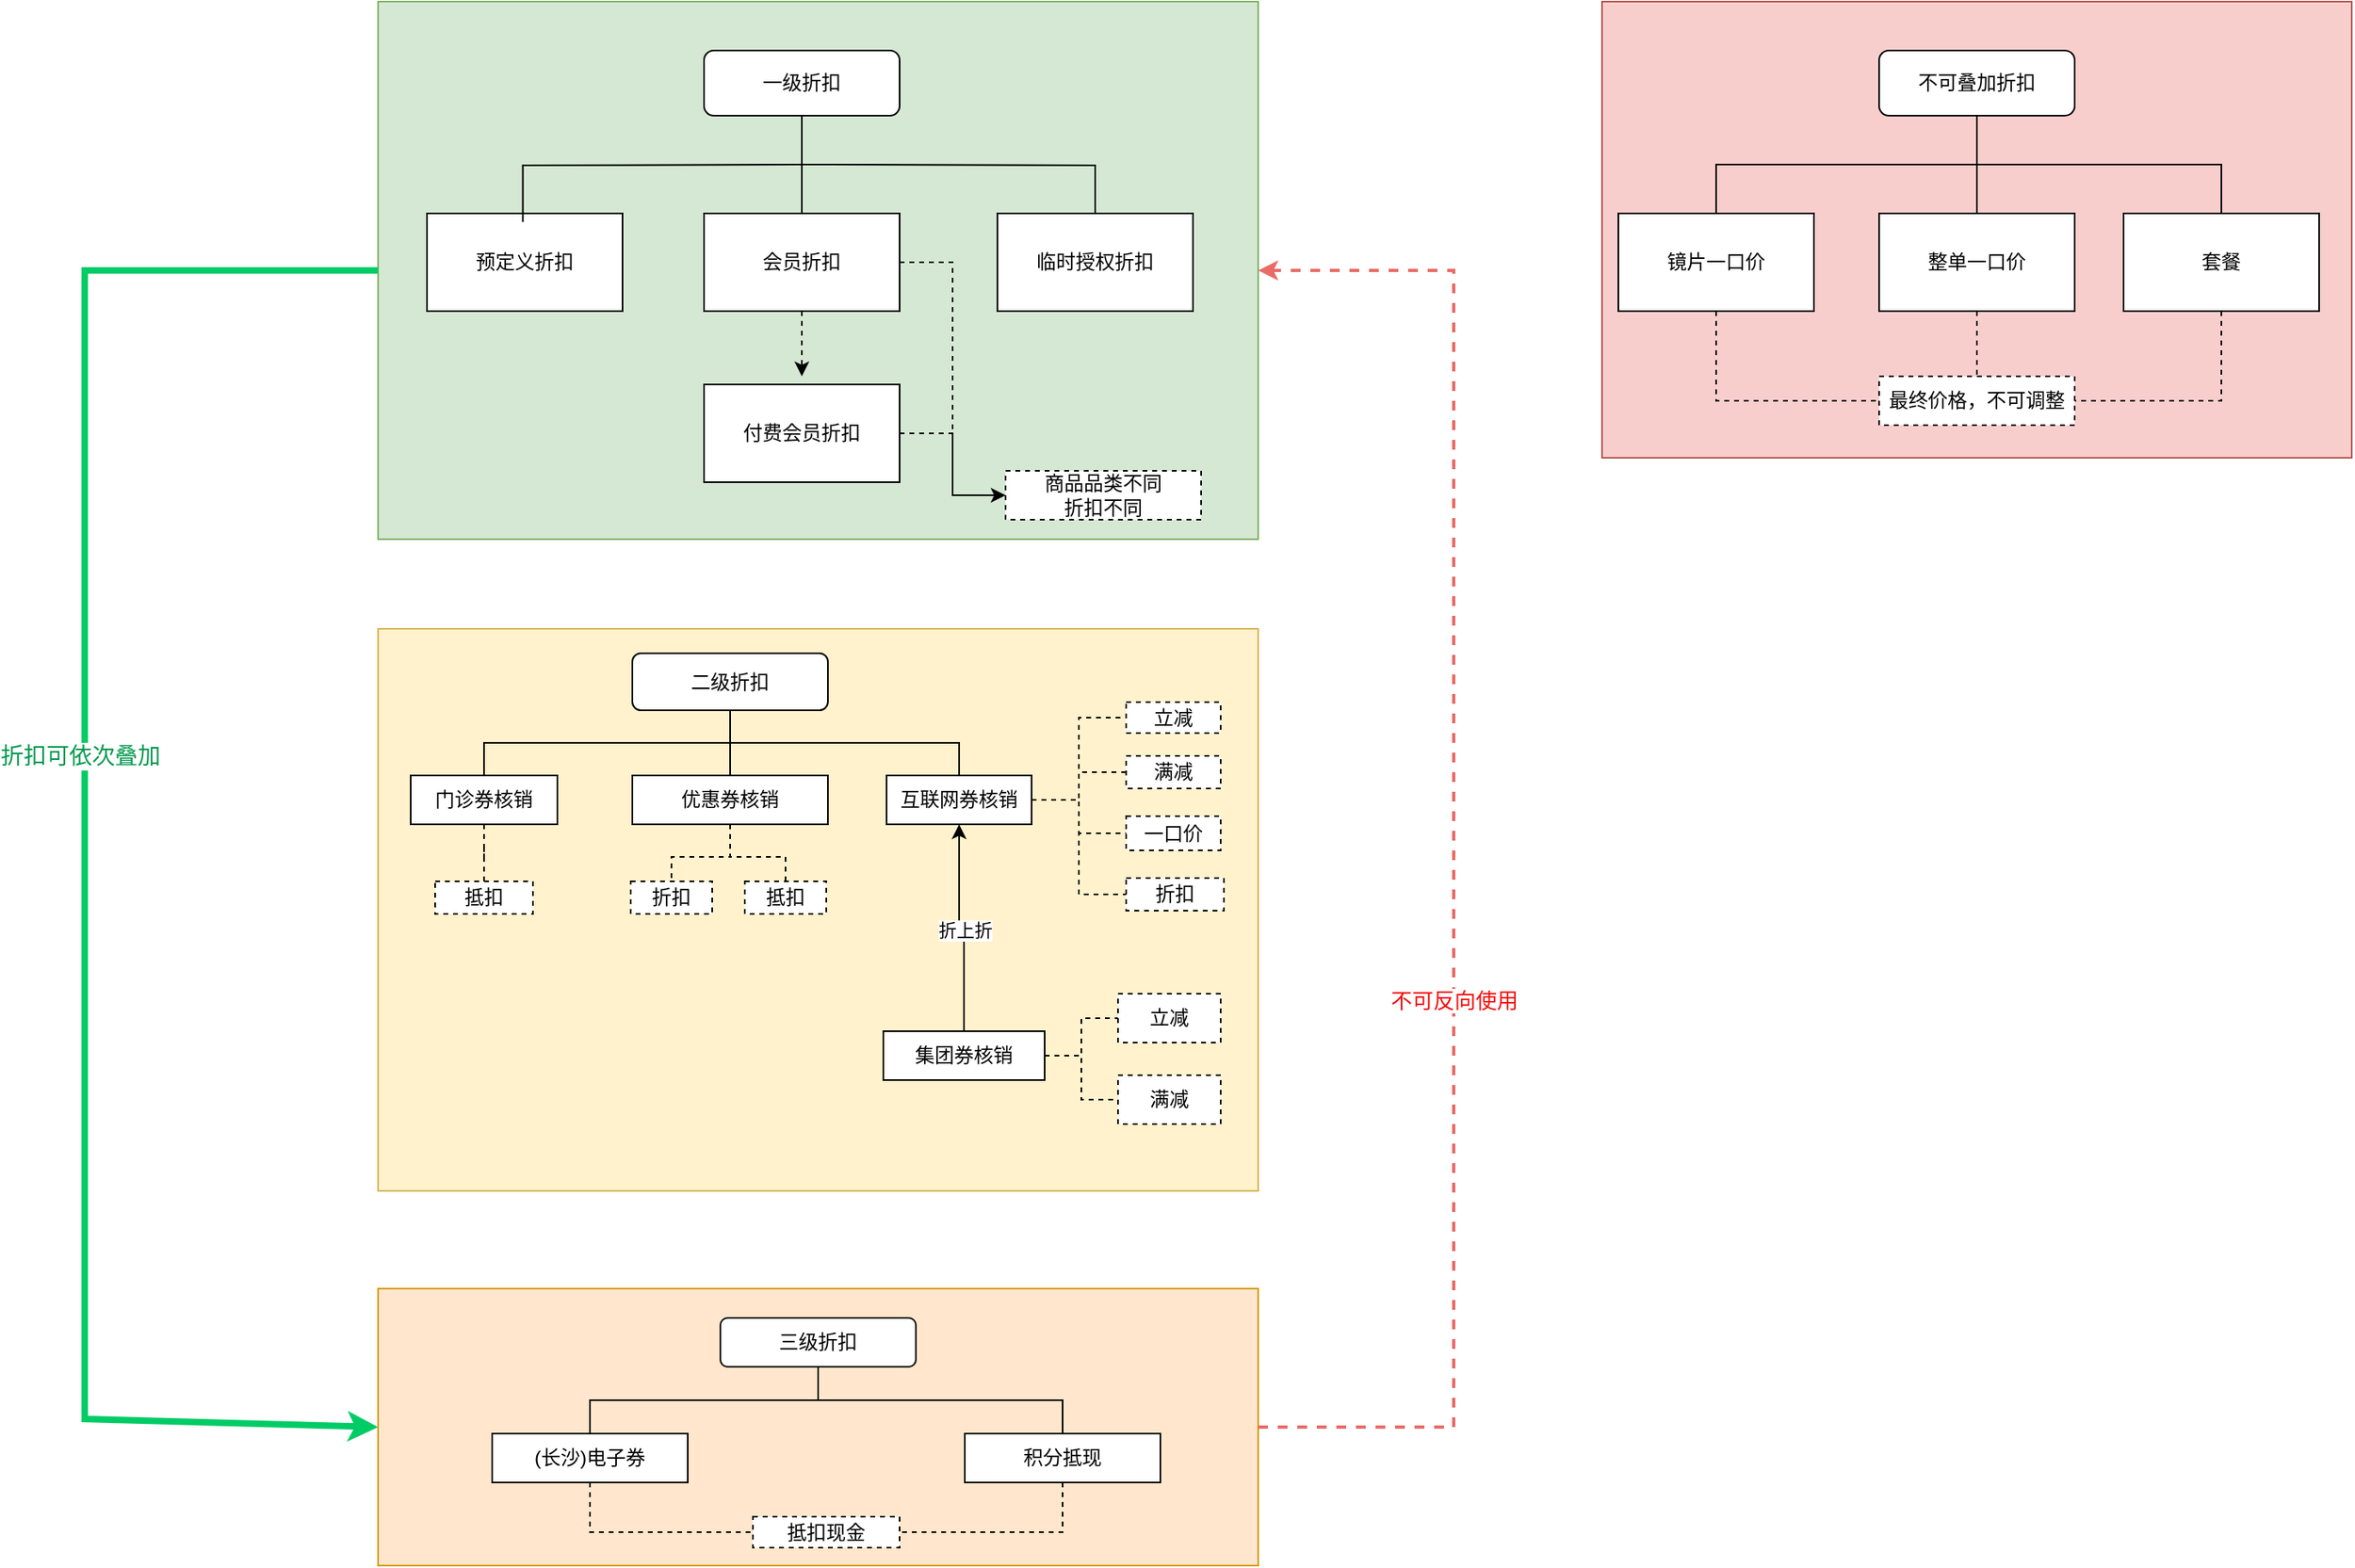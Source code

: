 <mxfile version="25.0.3">
  <diagram name="第 1 页" id="Qo05anvVhtGKLyieYhg1">
    <mxGraphModel dx="2480" dy="1160" grid="1" gridSize="10" guides="1" tooltips="1" connect="1" arrows="1" fold="1" page="1" pageScale="1" pageWidth="827" pageHeight="1169" math="0" shadow="0">
      <root>
        <mxCell id="0" />
        <mxCell id="1" parent="0" />
        <mxCell id="EUxthIYtTsblbdW1jSn8-45" value="" style="rounded=0;whiteSpace=wrap;html=1;fillColor=#f8cecc;strokeColor=#b85450;" vertex="1" parent="1">
          <mxGeometry x="611" y="290" width="460" height="280" as="geometry" />
        </mxCell>
        <mxCell id="EUxthIYtTsblbdW1jSn8-41" value="" style="rounded=0;whiteSpace=wrap;html=1;fillColor=#ffe6cc;strokeColor=#d79b00;" vertex="1" parent="1">
          <mxGeometry x="-140" y="1080" width="540" height="170" as="geometry" />
        </mxCell>
        <mxCell id="EUxthIYtTsblbdW1jSn8-34" value="" style="rounded=0;whiteSpace=wrap;html=1;fillColor=#fff2cc;strokeColor=#d6b656;" vertex="1" parent="1">
          <mxGeometry x="-140" y="675" width="540" height="345" as="geometry" />
        </mxCell>
        <mxCell id="EUxthIYtTsblbdW1jSn8-16" value="" style="rounded=0;whiteSpace=wrap;html=1;fillColor=#d5e8d4;strokeColor=#82b366;" vertex="1" parent="1">
          <mxGeometry x="-140" y="290" width="540" height="330" as="geometry" />
        </mxCell>
        <mxCell id="EUxthIYtTsblbdW1jSn8-14" style="edgeStyle=orthogonalEdgeStyle;rounded=0;orthogonalLoop=1;jettySize=auto;html=1;exitX=0.5;exitY=1;exitDx=0;exitDy=0;dashed=1;" edge="1" parent="1" source="EUxthIYtTsblbdW1jSn8-1">
          <mxGeometry relative="1" as="geometry">
            <mxPoint x="120" y="520" as="targetPoint" />
          </mxGeometry>
        </mxCell>
        <mxCell id="EUxthIYtTsblbdW1jSn8-59" style="edgeStyle=orthogonalEdgeStyle;rounded=0;orthogonalLoop=1;jettySize=auto;html=1;entryX=0;entryY=0.5;entryDx=0;entryDy=0;dashed=1;" edge="1" parent="1" source="EUxthIYtTsblbdW1jSn8-1" target="EUxthIYtTsblbdW1jSn8-58">
          <mxGeometry relative="1" as="geometry" />
        </mxCell>
        <mxCell id="EUxthIYtTsblbdW1jSn8-1" value="会员折扣" style="rounded=0;whiteSpace=wrap;html=1;" vertex="1" parent="1">
          <mxGeometry x="60" y="420" width="120" height="60" as="geometry" />
        </mxCell>
        <mxCell id="EUxthIYtTsblbdW1jSn8-2" value="付费会员折扣" style="rounded=0;whiteSpace=wrap;html=1;" vertex="1" parent="1">
          <mxGeometry x="60" y="525" width="120" height="60" as="geometry" />
        </mxCell>
        <mxCell id="EUxthIYtTsblbdW1jSn8-3" value="预定义折扣" style="rounded=0;whiteSpace=wrap;html=1;" vertex="1" parent="1">
          <mxGeometry x="-110" y="420" width="120" height="60" as="geometry" />
        </mxCell>
        <mxCell id="EUxthIYtTsblbdW1jSn8-75" style="edgeStyle=orthogonalEdgeStyle;rounded=0;orthogonalLoop=1;jettySize=auto;html=1;entryX=1;entryY=0.5;entryDx=0;entryDy=0;exitX=0.5;exitY=1;exitDx=0;exitDy=0;endArrow=none;endFill=0;dashed=1;" edge="1" parent="1" source="EUxthIYtTsblbdW1jSn8-4" target="EUxthIYtTsblbdW1jSn8-72">
          <mxGeometry relative="1" as="geometry" />
        </mxCell>
        <mxCell id="EUxthIYtTsblbdW1jSn8-4" value="套餐" style="rounded=0;whiteSpace=wrap;html=1;" vertex="1" parent="1">
          <mxGeometry x="931" y="420" width="120" height="60" as="geometry" />
        </mxCell>
        <mxCell id="EUxthIYtTsblbdW1jSn8-5" value="临时授权折扣" style="rounded=0;whiteSpace=wrap;html=1;" vertex="1" parent="1">
          <mxGeometry x="240" y="420" width="120" height="60" as="geometry" />
        </mxCell>
        <mxCell id="EUxthIYtTsblbdW1jSn8-76" style="edgeStyle=orthogonalEdgeStyle;rounded=0;orthogonalLoop=1;jettySize=auto;html=1;entryX=0.5;entryY=0;entryDx=0;entryDy=0;endArrow=none;endFill=0;dashed=1;" edge="1" parent="1" source="EUxthIYtTsblbdW1jSn8-6" target="EUxthIYtTsblbdW1jSn8-72">
          <mxGeometry relative="1" as="geometry" />
        </mxCell>
        <mxCell id="EUxthIYtTsblbdW1jSn8-6" value="整单一口价" style="rounded=0;whiteSpace=wrap;html=1;" vertex="1" parent="1">
          <mxGeometry x="781" y="420" width="120" height="60" as="geometry" />
        </mxCell>
        <mxCell id="EUxthIYtTsblbdW1jSn8-74" style="edgeStyle=orthogonalEdgeStyle;rounded=0;orthogonalLoop=1;jettySize=auto;html=1;entryX=0;entryY=0.5;entryDx=0;entryDy=0;exitX=0.5;exitY=1;exitDx=0;exitDy=0;endArrow=none;endFill=0;dashed=1;" edge="1" parent="1" source="EUxthIYtTsblbdW1jSn8-7" target="EUxthIYtTsblbdW1jSn8-72">
          <mxGeometry relative="1" as="geometry" />
        </mxCell>
        <mxCell id="EUxthIYtTsblbdW1jSn8-7" value="镜片一口价" style="rounded=0;whiteSpace=wrap;html=1;" vertex="1" parent="1">
          <mxGeometry x="621" y="420" width="120" height="60" as="geometry" />
        </mxCell>
        <mxCell id="EUxthIYtTsblbdW1jSn8-71" style="edgeStyle=orthogonalEdgeStyle;rounded=0;orthogonalLoop=1;jettySize=auto;html=1;entryX=1;entryY=0.5;entryDx=0;entryDy=0;endArrow=none;endFill=0;exitX=0.5;exitY=1;exitDx=0;exitDy=0;dashed=1;" edge="1" parent="1" source="EUxthIYtTsblbdW1jSn8-8" target="EUxthIYtTsblbdW1jSn8-69">
          <mxGeometry relative="1" as="geometry" />
        </mxCell>
        <mxCell id="EUxthIYtTsblbdW1jSn8-8" value="积分抵现" style="rounded=0;whiteSpace=wrap;html=1;" vertex="1" parent="1">
          <mxGeometry x="220" y="1169" width="120" height="30" as="geometry" />
        </mxCell>
        <mxCell id="EUxthIYtTsblbdW1jSn8-56" style="edgeStyle=orthogonalEdgeStyle;rounded=0;orthogonalLoop=1;jettySize=auto;html=1;entryX=0.5;entryY=0;entryDx=0;entryDy=0;endArrow=none;endFill=0;dashed=1;" edge="1" parent="1" source="EUxthIYtTsblbdW1jSn8-9" target="EUxthIYtTsblbdW1jSn8-54">
          <mxGeometry relative="1" as="geometry" />
        </mxCell>
        <mxCell id="EUxthIYtTsblbdW1jSn8-57" style="edgeStyle=orthogonalEdgeStyle;rounded=0;orthogonalLoop=1;jettySize=auto;html=1;entryX=0.5;entryY=0;entryDx=0;entryDy=0;endArrow=none;endFill=0;dashed=1;" edge="1" parent="1" source="EUxthIYtTsblbdW1jSn8-9" target="EUxthIYtTsblbdW1jSn8-55">
          <mxGeometry relative="1" as="geometry" />
        </mxCell>
        <mxCell id="EUxthIYtTsblbdW1jSn8-9" value="优惠券核销" style="rounded=0;whiteSpace=wrap;html=1;" vertex="1" parent="1">
          <mxGeometry x="16" y="765" width="120" height="30" as="geometry" />
        </mxCell>
        <mxCell id="EUxthIYtTsblbdW1jSn8-29" style="edgeStyle=orthogonalEdgeStyle;rounded=0;orthogonalLoop=1;jettySize=auto;html=1;entryX=0;entryY=0.5;entryDx=0;entryDy=0;endArrow=none;endFill=0;dashed=1;" edge="1" parent="1" source="EUxthIYtTsblbdW1jSn8-10" target="EUxthIYtTsblbdW1jSn8-23">
          <mxGeometry relative="1" as="geometry" />
        </mxCell>
        <mxCell id="EUxthIYtTsblbdW1jSn8-30" style="edgeStyle=orthogonalEdgeStyle;rounded=0;orthogonalLoop=1;jettySize=auto;html=1;entryX=0;entryY=0.5;entryDx=0;entryDy=0;endArrow=none;endFill=0;dashed=1;" edge="1" parent="1" source="EUxthIYtTsblbdW1jSn8-10" target="EUxthIYtTsblbdW1jSn8-24">
          <mxGeometry relative="1" as="geometry" />
        </mxCell>
        <mxCell id="EUxthIYtTsblbdW1jSn8-31" style="edgeStyle=orthogonalEdgeStyle;rounded=0;orthogonalLoop=1;jettySize=auto;html=1;entryX=0;entryY=0.5;entryDx=0;entryDy=0;endArrow=none;endFill=0;dashed=1;" edge="1" parent="1" source="EUxthIYtTsblbdW1jSn8-10" target="EUxthIYtTsblbdW1jSn8-25">
          <mxGeometry relative="1" as="geometry" />
        </mxCell>
        <mxCell id="EUxthIYtTsblbdW1jSn8-68" style="edgeStyle=orthogonalEdgeStyle;rounded=0;orthogonalLoop=1;jettySize=auto;html=1;entryX=0;entryY=0.5;entryDx=0;entryDy=0;endArrow=none;endFill=0;dashed=1;" edge="1" parent="1" source="EUxthIYtTsblbdW1jSn8-10" target="EUxthIYtTsblbdW1jSn8-65">
          <mxGeometry relative="1" as="geometry" />
        </mxCell>
        <mxCell id="EUxthIYtTsblbdW1jSn8-10" value="互联网券核销" style="rounded=0;whiteSpace=wrap;html=1;" vertex="1" parent="1">
          <mxGeometry x="172" y="765" width="89" height="30" as="geometry" />
        </mxCell>
        <mxCell id="EUxthIYtTsblbdW1jSn8-70" style="edgeStyle=orthogonalEdgeStyle;rounded=0;orthogonalLoop=1;jettySize=auto;html=1;entryX=0;entryY=0.5;entryDx=0;entryDy=0;endArrow=none;endFill=0;exitX=0.5;exitY=1;exitDx=0;exitDy=0;dashed=1;" edge="1" parent="1" source="EUxthIYtTsblbdW1jSn8-11" target="EUxthIYtTsblbdW1jSn8-69">
          <mxGeometry relative="1" as="geometry" />
        </mxCell>
        <mxCell id="EUxthIYtTsblbdW1jSn8-11" value="(长沙)电子券" style="rounded=0;whiteSpace=wrap;html=1;" vertex="1" parent="1">
          <mxGeometry x="-70" y="1169" width="120" height="30" as="geometry" />
        </mxCell>
        <mxCell id="EUxthIYtTsblbdW1jSn8-19" style="edgeStyle=orthogonalEdgeStyle;rounded=0;orthogonalLoop=1;jettySize=auto;html=1;endArrow=none;endFill=0;" edge="1" parent="1" target="EUxthIYtTsblbdW1jSn8-5">
          <mxGeometry relative="1" as="geometry">
            <mxPoint x="120" y="390" as="sourcePoint" />
          </mxGeometry>
        </mxCell>
        <mxCell id="EUxthIYtTsblbdW1jSn8-20" style="edgeStyle=orthogonalEdgeStyle;rounded=0;orthogonalLoop=1;jettySize=auto;html=1;exitX=0.5;exitY=1;exitDx=0;exitDy=0;endArrow=none;endFill=0;" edge="1" parent="1" source="EUxthIYtTsblbdW1jSn8-12" target="EUxthIYtTsblbdW1jSn8-1">
          <mxGeometry relative="1" as="geometry" />
        </mxCell>
        <mxCell id="EUxthIYtTsblbdW1jSn8-12" value="一级折扣" style="rounded=1;whiteSpace=wrap;html=1;" vertex="1" parent="1">
          <mxGeometry x="60" y="320" width="120" height="40" as="geometry" />
        </mxCell>
        <mxCell id="EUxthIYtTsblbdW1jSn8-18" style="edgeStyle=orthogonalEdgeStyle;rounded=0;orthogonalLoop=1;jettySize=auto;html=1;entryX=0.49;entryY=0.088;entryDx=0;entryDy=0;entryPerimeter=0;endArrow=none;endFill=0;" edge="1" parent="1" target="EUxthIYtTsblbdW1jSn8-3">
          <mxGeometry relative="1" as="geometry">
            <mxPoint x="120" y="390" as="sourcePoint" />
          </mxGeometry>
        </mxCell>
        <mxCell id="EUxthIYtTsblbdW1jSn8-32" style="edgeStyle=orthogonalEdgeStyle;rounded=0;orthogonalLoop=1;jettySize=auto;html=1;entryX=0;entryY=0.5;entryDx=0;entryDy=0;endArrow=none;endFill=0;dashed=1;" edge="1" parent="1" source="EUxthIYtTsblbdW1jSn8-22" target="EUxthIYtTsblbdW1jSn8-26">
          <mxGeometry relative="1" as="geometry" />
        </mxCell>
        <mxCell id="EUxthIYtTsblbdW1jSn8-33" style="edgeStyle=orthogonalEdgeStyle;rounded=0;orthogonalLoop=1;jettySize=auto;html=1;entryX=0;entryY=0.5;entryDx=0;entryDy=0;endArrow=none;endFill=0;dashed=1;" edge="1" parent="1" source="EUxthIYtTsblbdW1jSn8-22" target="EUxthIYtTsblbdW1jSn8-27">
          <mxGeometry relative="1" as="geometry" />
        </mxCell>
        <mxCell id="EUxthIYtTsblbdW1jSn8-39" style="edgeStyle=orthogonalEdgeStyle;rounded=0;orthogonalLoop=1;jettySize=auto;html=1;entryX=0.5;entryY=1;entryDx=0;entryDy=0;" edge="1" parent="1" source="EUxthIYtTsblbdW1jSn8-22" target="EUxthIYtTsblbdW1jSn8-10">
          <mxGeometry relative="1" as="geometry" />
        </mxCell>
        <mxCell id="EUxthIYtTsblbdW1jSn8-40" value="折上折" style="edgeLabel;html=1;align=center;verticalAlign=middle;resizable=0;points=[];" vertex="1" connectable="0" parent="EUxthIYtTsblbdW1jSn8-39">
          <mxGeometry x="-0.02" y="1" relative="1" as="geometry">
            <mxPoint as="offset" />
          </mxGeometry>
        </mxCell>
        <mxCell id="EUxthIYtTsblbdW1jSn8-22" value="集团券核销" style="rounded=0;whiteSpace=wrap;html=1;" vertex="1" parent="1">
          <mxGeometry x="170" y="922" width="99" height="30" as="geometry" />
        </mxCell>
        <mxCell id="EUxthIYtTsblbdW1jSn8-23" value="立减" style="rounded=0;whiteSpace=wrap;html=1;dashed=1;" vertex="1" parent="1">
          <mxGeometry x="319" y="720" width="58" height="19" as="geometry" />
        </mxCell>
        <mxCell id="EUxthIYtTsblbdW1jSn8-24" value="满减" style="rounded=0;whiteSpace=wrap;html=1;dashed=1;" vertex="1" parent="1">
          <mxGeometry x="319" y="753" width="58" height="20" as="geometry" />
        </mxCell>
        <mxCell id="EUxthIYtTsblbdW1jSn8-25" value="一口价" style="rounded=0;whiteSpace=wrap;html=1;dashed=1;" vertex="1" parent="1">
          <mxGeometry x="319" y="790" width="58" height="21" as="geometry" />
        </mxCell>
        <mxCell id="EUxthIYtTsblbdW1jSn8-26" value="立减" style="rounded=0;whiteSpace=wrap;html=1;dashed=1;" vertex="1" parent="1">
          <mxGeometry x="314" y="899" width="63" height="30" as="geometry" />
        </mxCell>
        <mxCell id="EUxthIYtTsblbdW1jSn8-27" value="满减" style="rounded=0;whiteSpace=wrap;html=1;dashed=1;" vertex="1" parent="1">
          <mxGeometry x="314" y="949" width="63" height="30" as="geometry" />
        </mxCell>
        <mxCell id="EUxthIYtTsblbdW1jSn8-36" style="edgeStyle=orthogonalEdgeStyle;rounded=0;orthogonalLoop=1;jettySize=auto;html=1;entryX=0.5;entryY=0;entryDx=0;entryDy=0;endArrow=none;endFill=0;" edge="1" parent="1" source="EUxthIYtTsblbdW1jSn8-35" target="EUxthIYtTsblbdW1jSn8-9">
          <mxGeometry relative="1" as="geometry" />
        </mxCell>
        <mxCell id="EUxthIYtTsblbdW1jSn8-37" style="edgeStyle=orthogonalEdgeStyle;rounded=0;orthogonalLoop=1;jettySize=auto;html=1;entryX=0.5;entryY=0;entryDx=0;entryDy=0;exitX=0.5;exitY=1;exitDx=0;exitDy=0;endArrow=none;endFill=0;" edge="1" parent="1" source="EUxthIYtTsblbdW1jSn8-35" target="EUxthIYtTsblbdW1jSn8-10">
          <mxGeometry relative="1" as="geometry" />
        </mxCell>
        <mxCell id="EUxthIYtTsblbdW1jSn8-64" style="edgeStyle=orthogonalEdgeStyle;rounded=0;orthogonalLoop=1;jettySize=auto;html=1;exitX=0.5;exitY=1;exitDx=0;exitDy=0;endArrow=none;endFill=0;" edge="1" parent="1" source="EUxthIYtTsblbdW1jSn8-35" target="EUxthIYtTsblbdW1jSn8-61">
          <mxGeometry relative="1" as="geometry" />
        </mxCell>
        <mxCell id="EUxthIYtTsblbdW1jSn8-35" value="二级折扣" style="rounded=1;whiteSpace=wrap;html=1;" vertex="1" parent="1">
          <mxGeometry x="16" y="690" width="120" height="35" as="geometry" />
        </mxCell>
        <mxCell id="EUxthIYtTsblbdW1jSn8-43" style="edgeStyle=orthogonalEdgeStyle;rounded=0;orthogonalLoop=1;jettySize=auto;html=1;entryX=0.5;entryY=0;entryDx=0;entryDy=0;endArrow=none;endFill=0;exitX=0.5;exitY=1;exitDx=0;exitDy=0;" edge="1" parent="1" source="EUxthIYtTsblbdW1jSn8-42" target="EUxthIYtTsblbdW1jSn8-11">
          <mxGeometry relative="1" as="geometry" />
        </mxCell>
        <mxCell id="EUxthIYtTsblbdW1jSn8-44" style="edgeStyle=orthogonalEdgeStyle;rounded=0;orthogonalLoop=1;jettySize=auto;html=1;entryX=0.5;entryY=0;entryDx=0;entryDy=0;endArrow=none;endFill=0;exitX=0.5;exitY=1;exitDx=0;exitDy=0;" edge="1" parent="1" source="EUxthIYtTsblbdW1jSn8-42" target="EUxthIYtTsblbdW1jSn8-8">
          <mxGeometry relative="1" as="geometry" />
        </mxCell>
        <mxCell id="EUxthIYtTsblbdW1jSn8-42" value="三级折扣" style="rounded=1;whiteSpace=wrap;html=1;" vertex="1" parent="1">
          <mxGeometry x="70" y="1098" width="120" height="30" as="geometry" />
        </mxCell>
        <mxCell id="EUxthIYtTsblbdW1jSn8-47" style="edgeStyle=orthogonalEdgeStyle;rounded=0;orthogonalLoop=1;jettySize=auto;html=1;entryX=0.5;entryY=0;entryDx=0;entryDy=0;exitX=0.5;exitY=1;exitDx=0;exitDy=0;endArrow=none;endFill=0;" edge="1" parent="1" source="EUxthIYtTsblbdW1jSn8-46" target="EUxthIYtTsblbdW1jSn8-7">
          <mxGeometry relative="1" as="geometry" />
        </mxCell>
        <mxCell id="EUxthIYtTsblbdW1jSn8-48" style="edgeStyle=orthogonalEdgeStyle;rounded=0;orthogonalLoop=1;jettySize=auto;html=1;entryX=0.5;entryY=0;entryDx=0;entryDy=0;endArrow=none;endFill=0;" edge="1" parent="1" source="EUxthIYtTsblbdW1jSn8-46" target="EUxthIYtTsblbdW1jSn8-6">
          <mxGeometry relative="1" as="geometry" />
        </mxCell>
        <mxCell id="EUxthIYtTsblbdW1jSn8-49" style="edgeStyle=orthogonalEdgeStyle;rounded=0;orthogonalLoop=1;jettySize=auto;html=1;entryX=0.5;entryY=0;entryDx=0;entryDy=0;exitX=0.5;exitY=1;exitDx=0;exitDy=0;endArrow=none;endFill=0;" edge="1" parent="1" source="EUxthIYtTsblbdW1jSn8-46" target="EUxthIYtTsblbdW1jSn8-4">
          <mxGeometry relative="1" as="geometry" />
        </mxCell>
        <mxCell id="EUxthIYtTsblbdW1jSn8-46" value="不可叠加折扣" style="rounded=1;whiteSpace=wrap;html=1;" vertex="1" parent="1">
          <mxGeometry x="781" y="320" width="120" height="40" as="geometry" />
        </mxCell>
        <mxCell id="EUxthIYtTsblbdW1jSn8-50" value="" style="endArrow=classic;html=1;rounded=0;strokeWidth=4;strokeColor=#00CC66;exitX=0;exitY=0.5;exitDx=0;exitDy=0;entryX=0;entryY=0.5;entryDx=0;entryDy=0;" edge="1" parent="1" source="EUxthIYtTsblbdW1jSn8-16" target="EUxthIYtTsblbdW1jSn8-41">
          <mxGeometry width="50" height="50" relative="1" as="geometry">
            <mxPoint x="-250" y="430" as="sourcePoint" />
            <mxPoint x="-250" y="1160" as="targetPoint" />
            <Array as="points">
              <mxPoint x="-320" y="455" />
              <mxPoint x="-320" y="790" />
              <mxPoint x="-320" y="1160" />
            </Array>
          </mxGeometry>
        </mxCell>
        <mxCell id="EUxthIYtTsblbdW1jSn8-51" value="折扣可依次叠加" style="edgeLabel;html=1;align=center;verticalAlign=middle;resizable=0;points=[];fontSize=14;fontColor=#00994D;" vertex="1" connectable="0" parent="EUxthIYtTsblbdW1jSn8-50">
          <mxGeometry x="-0.238" y="-3" relative="1" as="geometry">
            <mxPoint y="72" as="offset" />
          </mxGeometry>
        </mxCell>
        <mxCell id="EUxthIYtTsblbdW1jSn8-52" value="" style="endArrow=classic;dashed=1;html=1;rounded=0;endFill=1;strokeWidth=2;strokeColor=#EA6B66;entryX=1;entryY=0.5;entryDx=0;entryDy=0;exitX=1;exitY=0.5;exitDx=0;exitDy=0;" edge="1" parent="1" source="EUxthIYtTsblbdW1jSn8-41" target="EUxthIYtTsblbdW1jSn8-16">
          <mxGeometry width="50" height="50" relative="1" as="geometry">
            <mxPoint x="500" y="1160" as="sourcePoint" />
            <mxPoint x="500" y="430" as="targetPoint" />
            <Array as="points">
              <mxPoint x="520" y="1165" />
              <mxPoint x="520" y="810" />
              <mxPoint x="520" y="455" />
            </Array>
          </mxGeometry>
        </mxCell>
        <mxCell id="EUxthIYtTsblbdW1jSn8-53" value="不可反向使用" style="edgeLabel;html=1;align=center;verticalAlign=middle;resizable=0;points=[];fontSize=13;fontColor=#f50a0a;" vertex="1" connectable="0" parent="EUxthIYtTsblbdW1jSn8-52">
          <mxGeometry x="-0.195" relative="1" as="geometry">
            <mxPoint as="offset" />
          </mxGeometry>
        </mxCell>
        <mxCell id="EUxthIYtTsblbdW1jSn8-54" value="折扣" style="rounded=0;whiteSpace=wrap;html=1;dashed=1;" vertex="1" parent="1">
          <mxGeometry x="15" y="830" width="50" height="20" as="geometry" />
        </mxCell>
        <mxCell id="EUxthIYtTsblbdW1jSn8-55" value="抵扣" style="rounded=0;whiteSpace=wrap;html=1;dashed=1;" vertex="1" parent="1">
          <mxGeometry x="85" y="830" width="50" height="20" as="geometry" />
        </mxCell>
        <mxCell id="EUxthIYtTsblbdW1jSn8-58" value="商品品类不同&lt;div&gt;折扣不同&lt;/div&gt;" style="rounded=0;whiteSpace=wrap;html=1;dashed=1;" vertex="1" parent="1">
          <mxGeometry x="245" y="578" width="120" height="30" as="geometry" />
        </mxCell>
        <mxCell id="EUxthIYtTsblbdW1jSn8-60" style="edgeStyle=orthogonalEdgeStyle;rounded=0;orthogonalLoop=1;jettySize=auto;html=1;entryX=-0.047;entryY=0.5;entryDx=0;entryDy=0;entryPerimeter=0;endArrow=none;endFill=0;dashed=1;" edge="1" parent="1" source="EUxthIYtTsblbdW1jSn8-2" target="EUxthIYtTsblbdW1jSn8-58">
          <mxGeometry relative="1" as="geometry" />
        </mxCell>
        <mxCell id="EUxthIYtTsblbdW1jSn8-63" style="edgeStyle=orthogonalEdgeStyle;rounded=0;orthogonalLoop=1;jettySize=auto;html=1;entryX=0.5;entryY=0;entryDx=0;entryDy=0;endArrow=none;endFill=0;dashed=1;" edge="1" parent="1" source="EUxthIYtTsblbdW1jSn8-61" target="EUxthIYtTsblbdW1jSn8-62">
          <mxGeometry relative="1" as="geometry" />
        </mxCell>
        <mxCell id="EUxthIYtTsblbdW1jSn8-61" value="门诊券核销" style="rounded=0;whiteSpace=wrap;html=1;" vertex="1" parent="1">
          <mxGeometry x="-120" y="765" width="90" height="30" as="geometry" />
        </mxCell>
        <mxCell id="EUxthIYtTsblbdW1jSn8-62" value="抵扣" style="rounded=0;whiteSpace=wrap;html=1;dashed=1;" vertex="1" parent="1">
          <mxGeometry x="-105" y="830" width="60" height="20" as="geometry" />
        </mxCell>
        <mxCell id="EUxthIYtTsblbdW1jSn8-65" value="折扣" style="rounded=0;whiteSpace=wrap;html=1;dashed=1;" vertex="1" parent="1">
          <mxGeometry x="319" y="828" width="60" height="20" as="geometry" />
        </mxCell>
        <mxCell id="EUxthIYtTsblbdW1jSn8-69" value="抵扣现金" style="rounded=0;whiteSpace=wrap;html=1;dashed=1;" vertex="1" parent="1">
          <mxGeometry x="90" y="1220" width="90" height="19" as="geometry" />
        </mxCell>
        <mxCell id="EUxthIYtTsblbdW1jSn8-72" value="最终价格，不可调整" style="rounded=0;whiteSpace=wrap;html=1;dashed=1;" vertex="1" parent="1">
          <mxGeometry x="781" y="520" width="120" height="30" as="geometry" />
        </mxCell>
      </root>
    </mxGraphModel>
  </diagram>
</mxfile>
